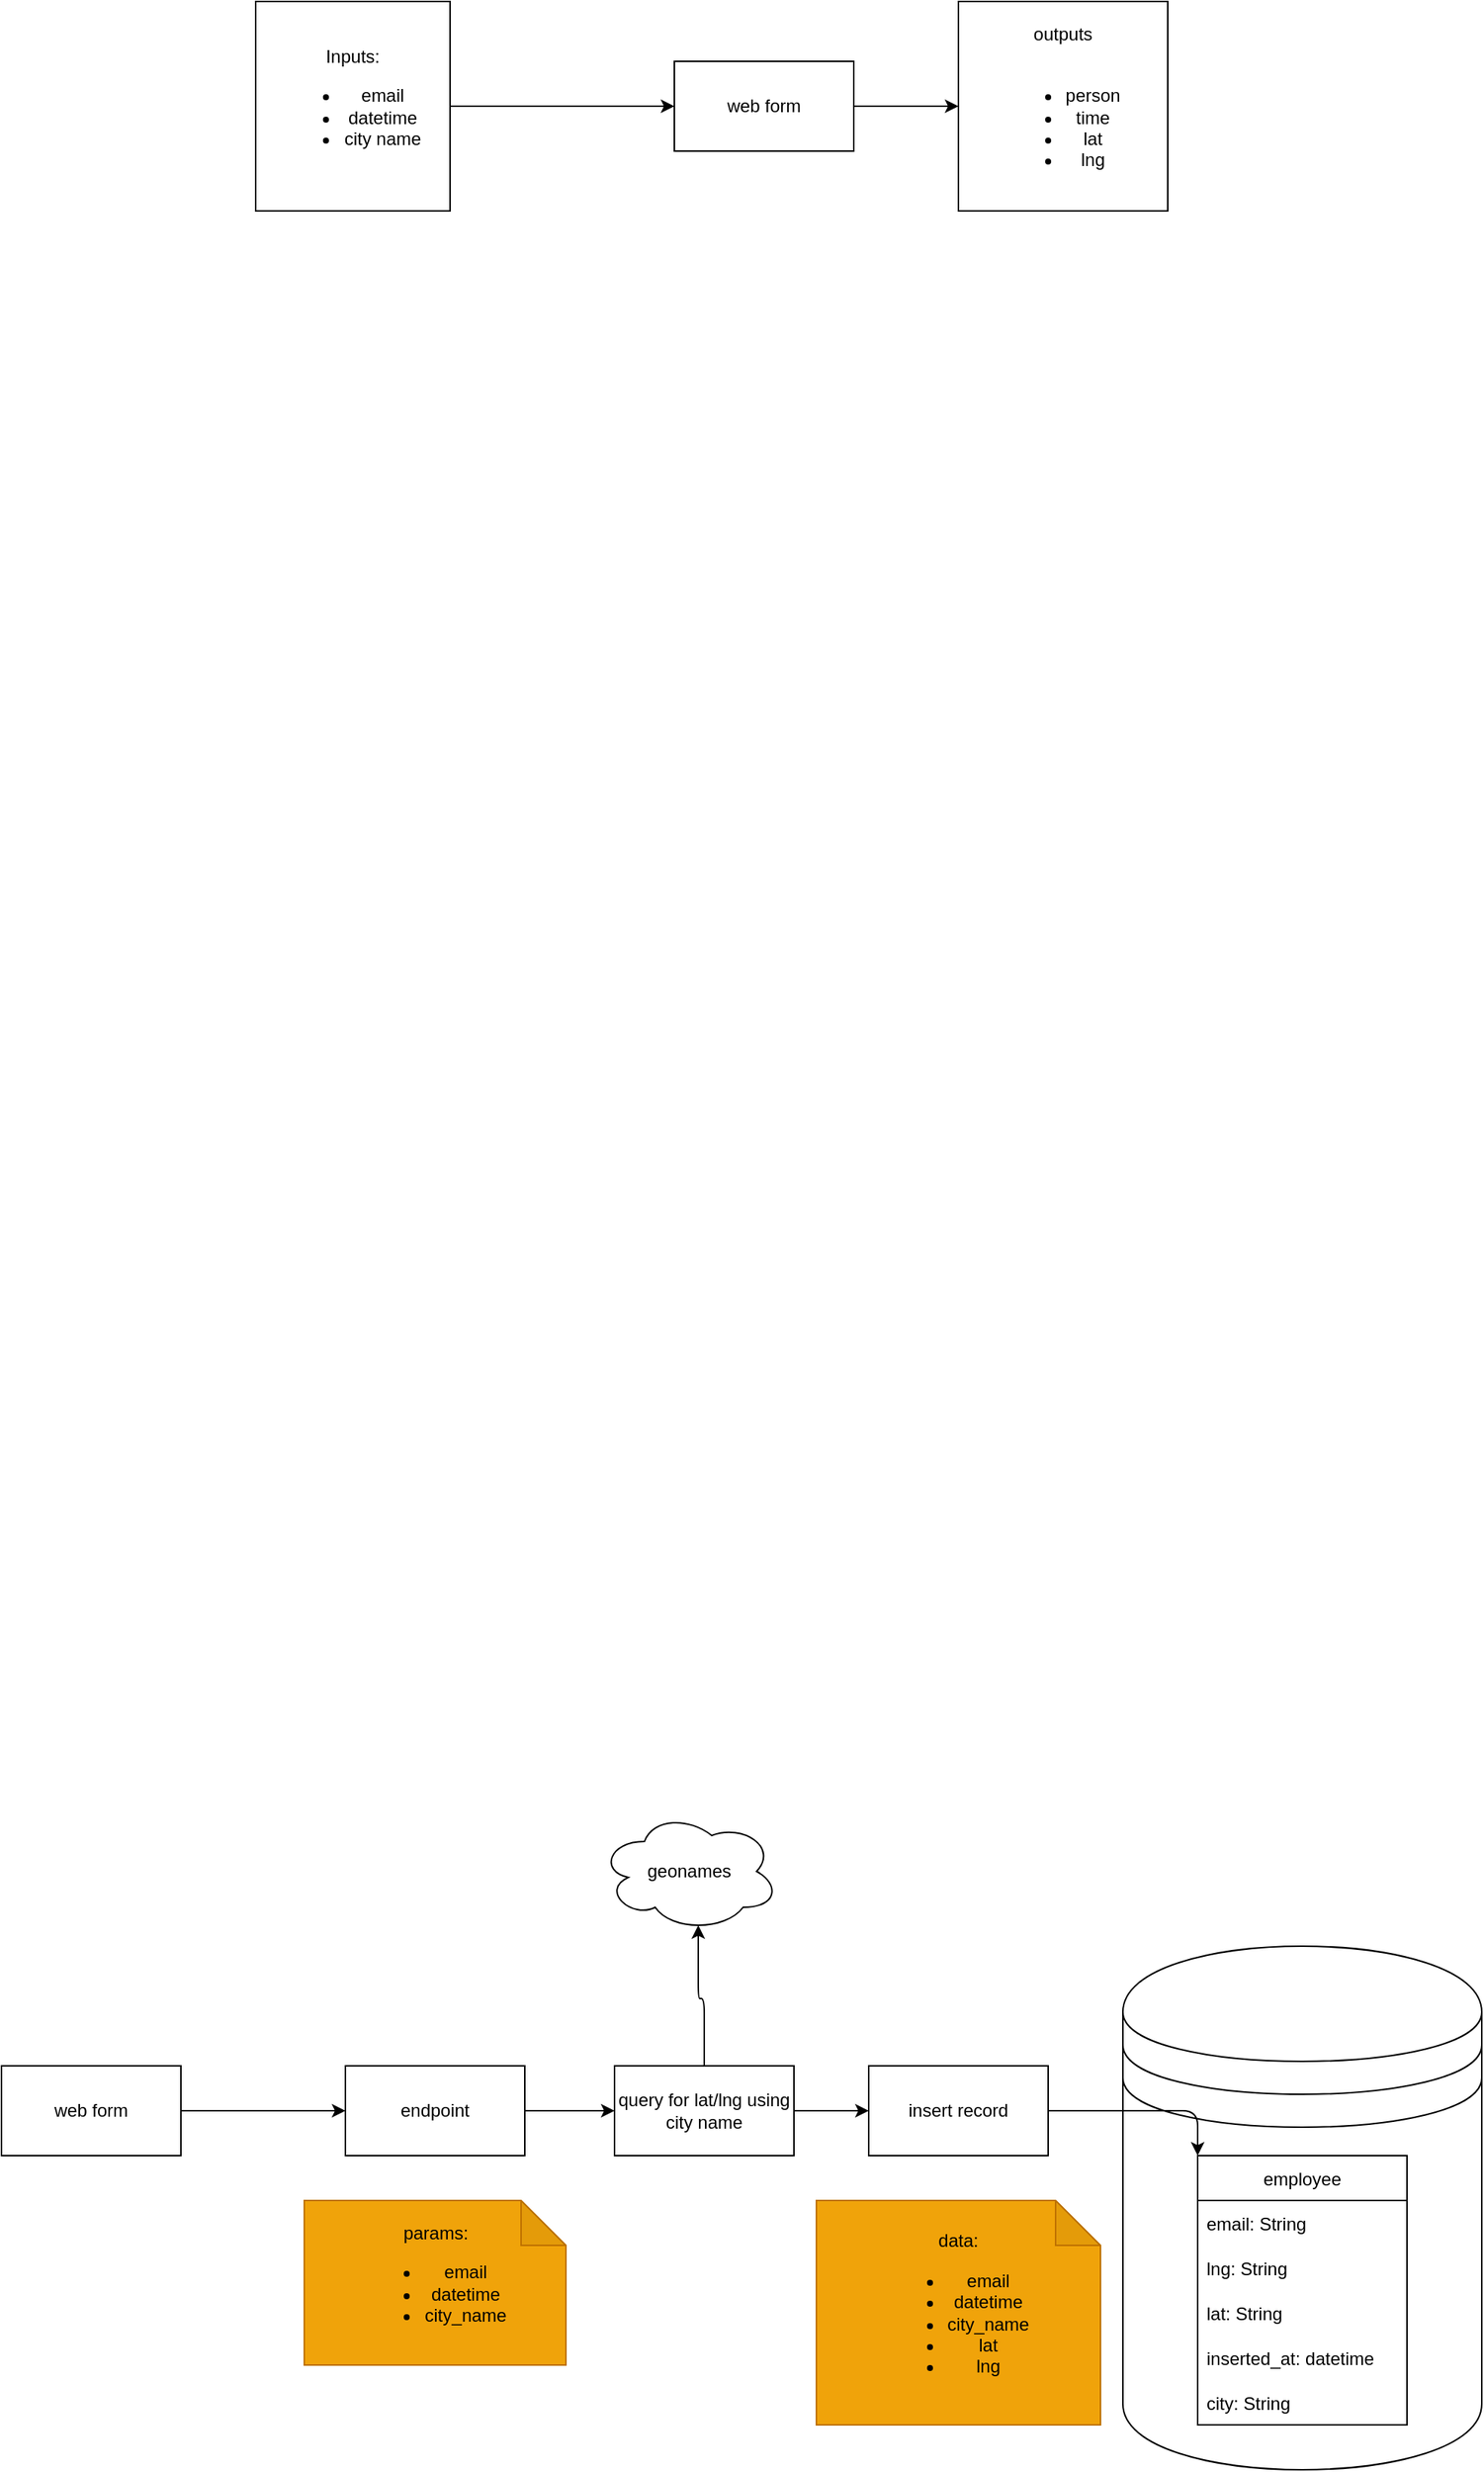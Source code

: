 <mxfile>
    <diagram id="HHQAsWWr8NNUW2gNQt7V" name="Page-1">
        <mxGraphModel dx="2633" dy="705" grid="1" gridSize="10" guides="1" tooltips="1" connect="1" arrows="1" fold="1" page="1" pageScale="1" pageWidth="850" pageHeight="1100" math="0" shadow="0">
            <root>
                <mxCell id="0"/>
                <mxCell id="1" parent="0"/>
                <mxCell id="6" style="edgeStyle=none;html=1;entryX=0;entryY=0.5;entryDx=0;entryDy=0;" edge="1" parent="1" source="2" target="5">
                    <mxGeometry relative="1" as="geometry"/>
                </mxCell>
                <mxCell id="2" value="web form" style="whiteSpace=wrap;html=1;" vertex="1" parent="1">
                    <mxGeometry x="430" y="90" width="120" height="60" as="geometry"/>
                </mxCell>
                <mxCell id="4" style="edgeStyle=none;html=1;entryX=0;entryY=0.5;entryDx=0;entryDy=0;" edge="1" parent="1" source="3" target="2">
                    <mxGeometry relative="1" as="geometry"/>
                </mxCell>
                <mxCell id="3" value="Inputs:&lt;br&gt;&lt;ul&gt;&lt;li&gt;email&lt;/li&gt;&lt;li&gt;datetime&lt;/li&gt;&lt;li&gt;city name&lt;/li&gt;&lt;/ul&gt;" style="whiteSpace=wrap;html=1;" vertex="1" parent="1">
                    <mxGeometry x="150" y="50" width="130" height="140" as="geometry"/>
                </mxCell>
                <mxCell id="5" value="outputs&lt;br&gt;&lt;br&gt;&lt;ul&gt;&lt;li&gt;person&lt;/li&gt;&lt;li&gt;time&lt;/li&gt;&lt;li&gt;lat&lt;/li&gt;&lt;li&gt;lng&lt;/li&gt;&lt;/ul&gt;" style="whiteSpace=wrap;html=1;" vertex="1" parent="1">
                    <mxGeometry x="620" y="50" width="140" height="140" as="geometry"/>
                </mxCell>
                <mxCell id="7" value="" style="shape=datastore;whiteSpace=wrap;html=1;" vertex="1" parent="1">
                    <mxGeometry x="730" y="1350" width="240" height="350" as="geometry"/>
                </mxCell>
                <mxCell id="10" style="edgeStyle=none;html=1;entryX=0;entryY=0.5;entryDx=0;entryDy=0;" edge="1" parent="1" source="8" target="9">
                    <mxGeometry relative="1" as="geometry"/>
                </mxCell>
                <mxCell id="8" value="web form" style="whiteSpace=wrap;html=1;" vertex="1" parent="1">
                    <mxGeometry x="-20" y="1430" width="120" height="60" as="geometry"/>
                </mxCell>
                <mxCell id="22" style="edgeStyle=orthogonalEdgeStyle;html=1;" edge="1" parent="1" source="9" target="19">
                    <mxGeometry relative="1" as="geometry"/>
                </mxCell>
                <mxCell id="9" value="endpoint" style="whiteSpace=wrap;html=1;" vertex="1" parent="1">
                    <mxGeometry x="210" y="1430" width="120" height="60" as="geometry"/>
                </mxCell>
                <mxCell id="12" value="geonames" style="ellipse;shape=cloud;whiteSpace=wrap;html=1;" vertex="1" parent="1">
                    <mxGeometry x="380" y="1260" width="120" height="80" as="geometry"/>
                </mxCell>
                <mxCell id="13" value="employee" style="swimlane;fontStyle=0;childLayout=stackLayout;horizontal=1;startSize=30;horizontalStack=0;resizeParent=1;resizeParentMax=0;resizeLast=0;collapsible=1;marginBottom=0;" vertex="1" parent="1">
                    <mxGeometry x="780" y="1490" width="140" height="180" as="geometry"/>
                </mxCell>
                <mxCell id="14" value="email: String" style="text;strokeColor=none;fillColor=none;align=left;verticalAlign=middle;spacingLeft=4;spacingRight=4;overflow=hidden;points=[[0,0.5],[1,0.5]];portConstraint=eastwest;rotatable=0;" vertex="1" parent="13">
                    <mxGeometry y="30" width="140" height="30" as="geometry"/>
                </mxCell>
                <mxCell id="15" value="lng: String" style="text;strokeColor=none;fillColor=none;align=left;verticalAlign=middle;spacingLeft=4;spacingRight=4;overflow=hidden;points=[[0,0.5],[1,0.5]];portConstraint=eastwest;rotatable=0;" vertex="1" parent="13">
                    <mxGeometry y="60" width="140" height="30" as="geometry"/>
                </mxCell>
                <mxCell id="16" value="lat: String" style="text;strokeColor=none;fillColor=none;align=left;verticalAlign=middle;spacingLeft=4;spacingRight=4;overflow=hidden;points=[[0,0.5],[1,0.5]];portConstraint=eastwest;rotatable=0;" vertex="1" parent="13">
                    <mxGeometry y="90" width="140" height="30" as="geometry"/>
                </mxCell>
                <mxCell id="17" value="inserted_at: datetime" style="text;strokeColor=none;fillColor=none;align=left;verticalAlign=middle;spacingLeft=4;spacingRight=4;overflow=hidden;points=[[0,0.5],[1,0.5]];portConstraint=eastwest;rotatable=0;" vertex="1" parent="13">
                    <mxGeometry y="120" width="140" height="30" as="geometry"/>
                </mxCell>
                <mxCell id="18" value="city: String" style="text;strokeColor=none;fillColor=none;align=left;verticalAlign=middle;spacingLeft=4;spacingRight=4;overflow=hidden;points=[[0,0.5],[1,0.5]];portConstraint=eastwest;rotatable=0;" vertex="1" parent="13">
                    <mxGeometry y="150" width="140" height="30" as="geometry"/>
                </mxCell>
                <mxCell id="23" style="edgeStyle=orthogonalEdgeStyle;html=1;entryX=0.55;entryY=0.95;entryDx=0;entryDy=0;entryPerimeter=0;" edge="1" parent="1" source="19" target="12">
                    <mxGeometry relative="1" as="geometry"/>
                </mxCell>
                <mxCell id="25" style="edgeStyle=orthogonalEdgeStyle;html=1;entryX=0;entryY=0.5;entryDx=0;entryDy=0;" edge="1" parent="1" source="19" target="24">
                    <mxGeometry relative="1" as="geometry"/>
                </mxCell>
                <mxCell id="19" value="query for lat/lng using city name" style="whiteSpace=wrap;html=1;" vertex="1" parent="1">
                    <mxGeometry x="390" y="1430" width="120" height="60" as="geometry"/>
                </mxCell>
                <mxCell id="26" style="edgeStyle=orthogonalEdgeStyle;html=1;entryX=0;entryY=0;entryDx=0;entryDy=0;" edge="1" parent="1" source="24" target="13">
                    <mxGeometry relative="1" as="geometry"/>
                </mxCell>
                <mxCell id="24" value="insert record" style="whiteSpace=wrap;html=1;" vertex="1" parent="1">
                    <mxGeometry x="560" y="1430" width="120" height="60" as="geometry"/>
                </mxCell>
                <mxCell id="28" value="&lt;span style=&quot;color: rgb(0 , 0 , 0)&quot;&gt;params:&lt;/span&gt;&lt;br style=&quot;color: rgb(0 , 0 , 0)&quot;&gt;&lt;ul style=&quot;color: rgb(0 , 0 , 0)&quot;&gt;&lt;li&gt;email&lt;/li&gt;&lt;li&gt;datetime&lt;/li&gt;&lt;li&gt;city_name&lt;/li&gt;&lt;/ul&gt;" style="shape=note;whiteSpace=wrap;html=1;backgroundOutline=1;darkOpacity=0.05;fillColor=#f0a30a;fontColor=#000000;strokeColor=#BD7000;" vertex="1" parent="1">
                    <mxGeometry x="182.5" y="1520" width="175" height="110" as="geometry"/>
                </mxCell>
                <mxCell id="29" value="&lt;span style=&quot;color: rgb(0 , 0 , 0)&quot;&gt;data:&lt;/span&gt;&lt;br style=&quot;color: rgb(0 , 0 , 0)&quot;&gt;&lt;ul style=&quot;color: rgb(0 , 0 , 0)&quot;&gt;&lt;li&gt;email&lt;/li&gt;&lt;li&gt;datetime&lt;/li&gt;&lt;li&gt;city_name&lt;/li&gt;&lt;li&gt;lat&lt;/li&gt;&lt;li&gt;lng&lt;/li&gt;&lt;/ul&gt;" style="shape=note;whiteSpace=wrap;html=1;backgroundOutline=1;darkOpacity=0.05;fillColor=#f0a30a;fontColor=#000000;strokeColor=#BD7000;" vertex="1" parent="1">
                    <mxGeometry x="525" y="1520" width="190" height="150" as="geometry"/>
                </mxCell>
            </root>
        </mxGraphModel>
    </diagram>
</mxfile>
